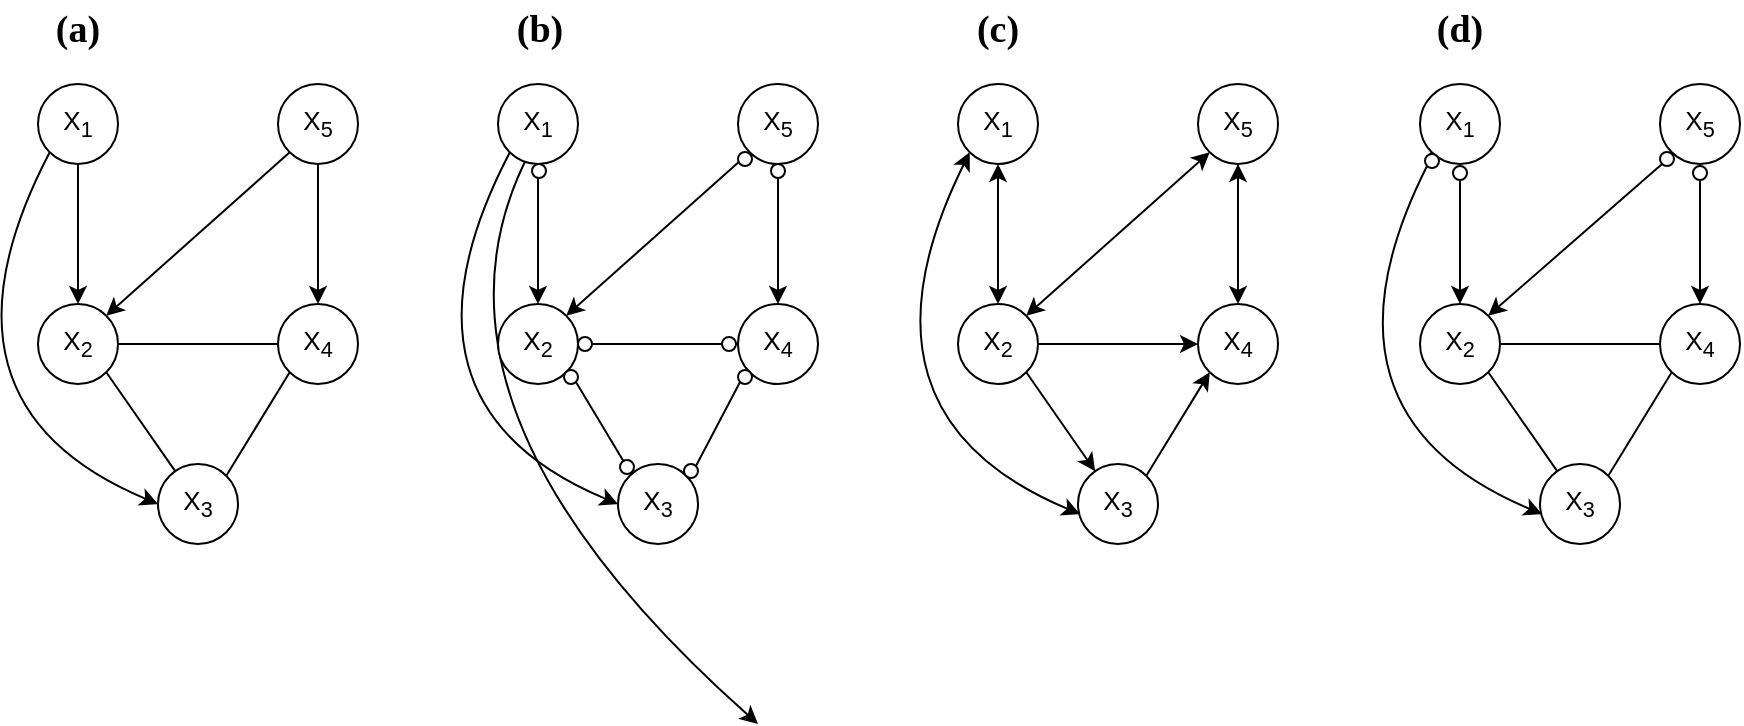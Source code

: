<mxfile version="21.0.6" type="device"><diagram name="Page-1" id="TkfGHsq6cDzKybi4FBzi"><mxGraphModel dx="957" dy="691" grid="1" gridSize="10" guides="1" tooltips="1" connect="1" arrows="1" fold="1" page="1" pageScale="1" pageWidth="850" pageHeight="1100" math="0" shadow="0"><root><mxCell id="0"/><mxCell id="1" parent="0"/><mxCell id="zRC9R8D8jDsnvR1t2gKb-1" style="edgeStyle=orthogonalEdgeStyle;rounded=0;orthogonalLoop=1;jettySize=auto;html=1;exitX=0.5;exitY=1;exitDx=0;exitDy=0;startArrow=none;startFill=0;" edge="1" parent="1" source="zRC9R8D8jDsnvR1t2gKb-4"><mxGeometry relative="1" as="geometry"><mxPoint x="100" y="310" as="targetPoint"/></mxGeometry></mxCell><mxCell id="zRC9R8D8jDsnvR1t2gKb-2" value="&lt;font style=&quot;font-size: 13px;&quot;&gt;X&lt;sub&gt;5&lt;/sub&gt;&lt;/font&gt;" style="ellipse;whiteSpace=wrap;html=1;aspect=fixed;direction=east;" vertex="1" parent="1"><mxGeometry x="200" y="200" width="40" height="40" as="geometry"/></mxCell><mxCell id="zRC9R8D8jDsnvR1t2gKb-3" value="" style="endArrow=classic;html=1;rounded=0;exitX=0.5;exitY=1;exitDx=0;exitDy=0;entryX=0.5;entryY=0;entryDx=0;entryDy=0;" edge="1" parent="1" source="zRC9R8D8jDsnvR1t2gKb-2" target="zRC9R8D8jDsnvR1t2gKb-6"><mxGeometry width="50" height="50" relative="1" as="geometry"><mxPoint x="250" y="410" as="sourcePoint"/><mxPoint x="300" y="360" as="targetPoint"/></mxGeometry></mxCell><mxCell id="zRC9R8D8jDsnvR1t2gKb-4" value="&lt;font style=&quot;font-size: 13px;&quot;&gt;X&lt;sub&gt;1&lt;/sub&gt;&lt;/font&gt;" style="ellipse;whiteSpace=wrap;html=1;aspect=fixed;direction=east;" vertex="1" parent="1"><mxGeometry x="80" y="200" width="40" height="40" as="geometry"/></mxCell><mxCell id="zRC9R8D8jDsnvR1t2gKb-5" value="&lt;font style=&quot;font-size: 13px;&quot;&gt;X&lt;sub&gt;2&lt;/sub&gt;&lt;/font&gt;" style="ellipse;whiteSpace=wrap;html=1;aspect=fixed;direction=east;" vertex="1" parent="1"><mxGeometry x="80" y="310" width="40" height="40" as="geometry"/></mxCell><mxCell id="zRC9R8D8jDsnvR1t2gKb-6" value="&lt;font style=&quot;font-size: 13px;&quot;&gt;X&lt;sub&gt;4&lt;/sub&gt;&lt;/font&gt;" style="ellipse;whiteSpace=wrap;html=1;aspect=fixed;direction=east;" vertex="1" parent="1"><mxGeometry x="200" y="310" width="40" height="40" as="geometry"/></mxCell><mxCell id="zRC9R8D8jDsnvR1t2gKb-7" value="&lt;font style=&quot;font-size: 13px;&quot;&gt;X&lt;sub&gt;3&lt;/sub&gt;&lt;/font&gt;" style="ellipse;whiteSpace=wrap;html=1;aspect=fixed;direction=east;" vertex="1" parent="1"><mxGeometry x="140" y="390" width="40" height="40" as="geometry"/></mxCell><mxCell id="zRC9R8D8jDsnvR1t2gKb-8" value="" style="endArrow=none;html=1;rounded=0;exitX=1;exitY=0;exitDx=0;exitDy=0;entryX=0;entryY=1;entryDx=0;entryDy=0;endFill=0;" edge="1" parent="1" source="zRC9R8D8jDsnvR1t2gKb-7" target="zRC9R8D8jDsnvR1t2gKb-6"><mxGeometry width="50" height="50" relative="1" as="geometry"><mxPoint x="240" y="410" as="sourcePoint"/><mxPoint x="290" y="360" as="targetPoint"/></mxGeometry></mxCell><mxCell id="zRC9R8D8jDsnvR1t2gKb-9" value="" style="endArrow=none;html=1;rounded=0;exitX=1;exitY=1;exitDx=0;exitDy=0;endFill=0;" edge="1" parent="1" source="zRC9R8D8jDsnvR1t2gKb-5" target="zRC9R8D8jDsnvR1t2gKb-7"><mxGeometry width="50" height="50" relative="1" as="geometry"><mxPoint x="160" y="370" as="sourcePoint"/><mxPoint x="290" y="360" as="targetPoint"/></mxGeometry></mxCell><mxCell id="zRC9R8D8jDsnvR1t2gKb-10" value="" style="endArrow=none;html=1;rounded=0;exitX=0;exitY=0.5;exitDx=0;exitDy=0;entryX=1;entryY=0.5;entryDx=0;entryDy=0;endFill=0;" edge="1" parent="1" source="zRC9R8D8jDsnvR1t2gKb-6" target="zRC9R8D8jDsnvR1t2gKb-5"><mxGeometry width="50" height="50" relative="1" as="geometry"><mxPoint x="250" y="410" as="sourcePoint"/><mxPoint x="300" y="360" as="targetPoint"/></mxGeometry></mxCell><mxCell id="zRC9R8D8jDsnvR1t2gKb-11" value="" style="endArrow=classic;html=1;rounded=0;exitX=0;exitY=1;exitDx=0;exitDy=0;entryX=1;entryY=0;entryDx=0;entryDy=0;" edge="1" parent="1" source="zRC9R8D8jDsnvR1t2gKb-2" target="zRC9R8D8jDsnvR1t2gKb-5"><mxGeometry width="50" height="50" relative="1" as="geometry"><mxPoint x="230" y="250" as="sourcePoint"/><mxPoint x="230" y="320" as="targetPoint"/></mxGeometry></mxCell><mxCell id="zRC9R8D8jDsnvR1t2gKb-12" value="" style="endArrow=none;startArrow=classic;html=1;curved=1;entryX=0;entryY=1;entryDx=0;entryDy=0;exitX=0;exitY=0.5;exitDx=0;exitDy=0;startFill=1;endFill=0;" edge="1" parent="1" source="zRC9R8D8jDsnvR1t2gKb-7" target="zRC9R8D8jDsnvR1t2gKb-4"><mxGeometry width="50" height="50" relative="1" as="geometry"><mxPoint x="200" y="520" as="sourcePoint"/><mxPoint x="250" y="470" as="targetPoint"/><Array as="points"><mxPoint x="20" y="360"/></Array></mxGeometry></mxCell><mxCell id="zRC9R8D8jDsnvR1t2gKb-24" value="" style="endArrow=none;startArrow=classic;html=1;curved=1;entryX=0;entryY=1;entryDx=0;entryDy=0;exitX=0;exitY=0.5;exitDx=0;exitDy=0;startFill=1;endFill=0;" edge="1" parent="1" source="zRC9R8D8jDsnvR1t2gKb-19"><mxGeometry width="50" height="50" relative="1" as="geometry"><mxPoint x="440" y="520" as="sourcePoint"/><mxPoint x="325.858" y="234.142" as="targetPoint"/><Array as="points"><mxPoint x="260" y="360"/></Array></mxGeometry></mxCell><mxCell id="zRC9R8D8jDsnvR1t2gKb-25" style="edgeStyle=orthogonalEdgeStyle;rounded=0;orthogonalLoop=1;jettySize=auto;html=1;exitX=0.5;exitY=1;exitDx=0;exitDy=0;startArrow=classic;startFill=1;" edge="1" parent="1" source="zRC9R8D8jDsnvR1t2gKb-28"><mxGeometry relative="1" as="geometry"><mxPoint x="560" y="310" as="targetPoint"/><mxPoint x="560" y="248" as="sourcePoint"/></mxGeometry></mxCell><mxCell id="zRC9R8D8jDsnvR1t2gKb-26" value="&lt;font style=&quot;font-size: 13px;&quot;&gt;X&lt;sub&gt;5&lt;/sub&gt;&lt;/font&gt;" style="ellipse;whiteSpace=wrap;html=1;aspect=fixed;direction=east;" vertex="1" parent="1"><mxGeometry x="660" y="200" width="40" height="40" as="geometry"/></mxCell><mxCell id="zRC9R8D8jDsnvR1t2gKb-27" value="" style="endArrow=classic;html=1;rounded=0;exitX=0.5;exitY=1;exitDx=0;exitDy=0;entryX=0.5;entryY=0;entryDx=0;entryDy=0;startArrow=classic;startFill=1;" edge="1" parent="1" source="zRC9R8D8jDsnvR1t2gKb-26" target="zRC9R8D8jDsnvR1t2gKb-30"><mxGeometry width="50" height="50" relative="1" as="geometry"><mxPoint x="680" y="248" as="sourcePoint"/><mxPoint x="760" y="360" as="targetPoint"/></mxGeometry></mxCell><mxCell id="zRC9R8D8jDsnvR1t2gKb-28" value="&lt;font style=&quot;font-size: 13px;&quot;&gt;X&lt;sub&gt;1&lt;/sub&gt;&lt;/font&gt;" style="ellipse;whiteSpace=wrap;html=1;aspect=fixed;direction=east;" vertex="1" parent="1"><mxGeometry x="540" y="200" width="40" height="40" as="geometry"/></mxCell><mxCell id="zRC9R8D8jDsnvR1t2gKb-29" value="&lt;font style=&quot;font-size: 13px;&quot;&gt;X&lt;sub&gt;2&lt;/sub&gt;&lt;/font&gt;" style="ellipse;whiteSpace=wrap;html=1;aspect=fixed;direction=east;" vertex="1" parent="1"><mxGeometry x="540" y="310" width="40" height="40" as="geometry"/></mxCell><mxCell id="zRC9R8D8jDsnvR1t2gKb-30" value="&lt;font style=&quot;font-size: 13px;&quot;&gt;X&lt;sub&gt;4&lt;/sub&gt;&lt;/font&gt;" style="ellipse;whiteSpace=wrap;html=1;aspect=fixed;direction=east;" vertex="1" parent="1"><mxGeometry x="660" y="310" width="40" height="40" as="geometry"/></mxCell><mxCell id="zRC9R8D8jDsnvR1t2gKb-31" value="&lt;font style=&quot;font-size: 13px;&quot;&gt;X&lt;sub&gt;3&lt;/sub&gt;&lt;/font&gt;" style="ellipse;whiteSpace=wrap;html=1;aspect=fixed;direction=east;" vertex="1" parent="1"><mxGeometry x="600" y="390" width="40" height="40" as="geometry"/></mxCell><mxCell id="zRC9R8D8jDsnvR1t2gKb-32" value="" style="endArrow=classic;html=1;rounded=0;exitX=1;exitY=0;exitDx=0;exitDy=0;entryX=0;entryY=1;entryDx=0;entryDy=0;endFill=1;" edge="1" parent="1" source="zRC9R8D8jDsnvR1t2gKb-31" target="zRC9R8D8jDsnvR1t2gKb-30"><mxGeometry width="50" height="50" relative="1" as="geometry"><mxPoint x="700" y="410" as="sourcePoint"/><mxPoint x="750" y="360" as="targetPoint"/></mxGeometry></mxCell><mxCell id="zRC9R8D8jDsnvR1t2gKb-33" value="" style="endArrow=classic;html=1;rounded=0;exitX=1;exitY=1;exitDx=0;exitDy=0;endFill=1;" edge="1" parent="1" source="zRC9R8D8jDsnvR1t2gKb-29" target="zRC9R8D8jDsnvR1t2gKb-31"><mxGeometry width="50" height="50" relative="1" as="geometry"><mxPoint x="620" y="370" as="sourcePoint"/><mxPoint x="750" y="360" as="targetPoint"/></mxGeometry></mxCell><mxCell id="zRC9R8D8jDsnvR1t2gKb-34" value="" style="endArrow=none;html=1;rounded=0;exitX=0;exitY=0.5;exitDx=0;exitDy=0;entryX=1;entryY=0.5;entryDx=0;entryDy=0;endFill=0;startArrow=classic;startFill=1;" edge="1" parent="1" source="zRC9R8D8jDsnvR1t2gKb-30" target="zRC9R8D8jDsnvR1t2gKb-29"><mxGeometry width="50" height="50" relative="1" as="geometry"><mxPoint x="710" y="410" as="sourcePoint"/><mxPoint x="760" y="360" as="targetPoint"/></mxGeometry></mxCell><mxCell id="zRC9R8D8jDsnvR1t2gKb-35" value="" style="endArrow=classic;html=1;rounded=0;exitX=0;exitY=1;exitDx=0;exitDy=0;entryX=1;entryY=0;entryDx=0;entryDy=0;startArrow=classic;startFill=1;" edge="1" parent="1" source="zRC9R8D8jDsnvR1t2gKb-26" target="zRC9R8D8jDsnvR1t2gKb-29"><mxGeometry width="50" height="50" relative="1" as="geometry"><mxPoint x="661.025" y="239.975" as="sourcePoint"/><mxPoint x="690" y="320" as="targetPoint"/></mxGeometry></mxCell><mxCell id="zRC9R8D8jDsnvR1t2gKb-40" style="edgeStyle=orthogonalEdgeStyle;rounded=0;orthogonalLoop=1;jettySize=auto;html=1;exitX=0.5;exitY=1;exitDx=0;exitDy=0;startArrow=none;startFill=0;" edge="1" parent="1" source="zRC9R8D8jDsnvR1t2gKb-43"><mxGeometry relative="1" as="geometry"><mxPoint x="330" y="310" as="targetPoint"/></mxGeometry></mxCell><mxCell id="zRC9R8D8jDsnvR1t2gKb-41" value="&lt;font style=&quot;font-size: 13px;&quot;&gt;X&lt;sub&gt;5&lt;/sub&gt;&lt;/font&gt;" style="ellipse;whiteSpace=wrap;html=1;aspect=fixed;direction=east;" vertex="1" parent="1"><mxGeometry x="430" y="200" width="40" height="40" as="geometry"/></mxCell><mxCell id="zRC9R8D8jDsnvR1t2gKb-42" value="" style="endArrow=classic;html=1;rounded=0;exitX=0.5;exitY=1;exitDx=0;exitDy=0;entryX=0.5;entryY=0;entryDx=0;entryDy=0;startArrow=none;" edge="1" parent="1" source="zRC9R8D8jDsnvR1t2gKb-83" target="zRC9R8D8jDsnvR1t2gKb-45"><mxGeometry width="50" height="50" relative="1" as="geometry"><mxPoint x="480" y="410" as="sourcePoint"/><mxPoint x="530" y="360" as="targetPoint"/></mxGeometry></mxCell><mxCell id="zRC9R8D8jDsnvR1t2gKb-43" value="&lt;font style=&quot;font-size: 13px;&quot;&gt;X&lt;sub&gt;1&lt;/sub&gt;&lt;/font&gt;" style="ellipse;whiteSpace=wrap;html=1;aspect=fixed;direction=east;" vertex="1" parent="1"><mxGeometry x="310" y="200" width="40" height="40" as="geometry"/></mxCell><mxCell id="zRC9R8D8jDsnvR1t2gKb-44" value="&lt;font style=&quot;font-size: 13px;&quot;&gt;X&lt;sub&gt;2&lt;/sub&gt;&lt;/font&gt;" style="ellipse;whiteSpace=wrap;html=1;aspect=fixed;direction=east;" vertex="1" parent="1"><mxGeometry x="310" y="310" width="40" height="40" as="geometry"/></mxCell><mxCell id="zRC9R8D8jDsnvR1t2gKb-45" value="&lt;font style=&quot;font-size: 13px;&quot;&gt;X&lt;sub&gt;4&lt;/sub&gt;&lt;/font&gt;" style="ellipse;whiteSpace=wrap;html=1;aspect=fixed;direction=east;" vertex="1" parent="1"><mxGeometry x="430" y="310" width="40" height="40" as="geometry"/></mxCell><mxCell id="zRC9R8D8jDsnvR1t2gKb-46" value="&lt;font style=&quot;font-size: 13px;&quot;&gt;X&lt;sub&gt;3&lt;/sub&gt;&lt;/font&gt;" style="ellipse;whiteSpace=wrap;html=1;aspect=fixed;direction=east;" vertex="1" parent="1"><mxGeometry x="370" y="390" width="40" height="40" as="geometry"/></mxCell><mxCell id="zRC9R8D8jDsnvR1t2gKb-47" value="" style="endArrow=none;html=1;rounded=0;exitX=1;exitY=0;exitDx=0;exitDy=0;entryX=0;entryY=1;entryDx=0;entryDy=0;endFill=0;startArrow=none;startFill=0;" edge="1" parent="1" source="zRC9R8D8jDsnvR1t2gKb-73" target="zRC9R8D8jDsnvR1t2gKb-45"><mxGeometry width="50" height="50" relative="1" as="geometry"><mxPoint x="470" y="410" as="sourcePoint"/><mxPoint x="520" y="360" as="targetPoint"/></mxGeometry></mxCell><mxCell id="zRC9R8D8jDsnvR1t2gKb-48" value="" style="endArrow=none;html=1;rounded=0;exitX=1;exitY=1;exitDx=0;exitDy=0;endFill=0;startArrow=none;startFill=0;" edge="1" parent="1" source="zRC9R8D8jDsnvR1t2gKb-76" target="zRC9R8D8jDsnvR1t2gKb-46"><mxGeometry width="50" height="50" relative="1" as="geometry"><mxPoint x="390" y="370" as="sourcePoint"/><mxPoint x="520" y="360" as="targetPoint"/></mxGeometry></mxCell><mxCell id="zRC9R8D8jDsnvR1t2gKb-49" value="" style="endArrow=none;html=1;rounded=0;exitX=0;exitY=0.5;exitDx=0;exitDy=0;entryX=1;entryY=0.5;entryDx=0;entryDy=0;endFill=0;startArrow=none;startFill=0;" edge="1" parent="1" source="zRC9R8D8jDsnvR1t2gKb-51" target="zRC9R8D8jDsnvR1t2gKb-44"><mxGeometry width="50" height="50" relative="1" as="geometry"><mxPoint x="480" y="410" as="sourcePoint"/><mxPoint x="530" y="360" as="targetPoint"/></mxGeometry></mxCell><mxCell id="zRC9R8D8jDsnvR1t2gKb-50" value="" style="endArrow=classic;html=1;rounded=0;exitX=0;exitY=1;exitDx=0;exitDy=0;entryX=1;entryY=0;entryDx=0;entryDy=0;" edge="1" parent="1" source="zRC9R8D8jDsnvR1t2gKb-41" target="zRC9R8D8jDsnvR1t2gKb-44"><mxGeometry width="50" height="50" relative="1" as="geometry"><mxPoint x="460" y="250" as="sourcePoint"/><mxPoint x="460" y="320" as="targetPoint"/></mxGeometry></mxCell><mxCell id="zRC9R8D8jDsnvR1t2gKb-52" value="" style="ellipse;whiteSpace=wrap;html=1;aspect=fixed;" vertex="1" parent="1"><mxGeometry x="430" y="234" width="7" height="7" as="geometry"/></mxCell><mxCell id="zRC9R8D8jDsnvR1t2gKb-53" value="" style="ellipse;whiteSpace=wrap;html=1;aspect=fixed;" vertex="1" parent="1"><mxGeometry x="327" y="240" width="7" height="7" as="geometry"/></mxCell><mxCell id="zRC9R8D8jDsnvR1t2gKb-54" value="" style="endArrow=none;html=1;rounded=0;exitX=0;exitY=0.5;exitDx=0;exitDy=0;entryX=1;entryY=0.5;entryDx=0;entryDy=0;endFill=0;startArrow=none;startFill=0;" edge="1" parent="1" source="zRC9R8D8jDsnvR1t2gKb-69" target="zRC9R8D8jDsnvR1t2gKb-51"><mxGeometry width="50" height="50" relative="1" as="geometry"><mxPoint x="430" y="330" as="sourcePoint"/><mxPoint x="350" y="330" as="targetPoint"/></mxGeometry></mxCell><mxCell id="zRC9R8D8jDsnvR1t2gKb-51" value="" style="ellipse;whiteSpace=wrap;html=1;aspect=fixed;" vertex="1" parent="1"><mxGeometry x="350" y="326.5" width="7" height="7" as="geometry"/></mxCell><mxCell id="zRC9R8D8jDsnvR1t2gKb-70" value="" style="endArrow=none;html=1;rounded=0;exitX=0;exitY=0.5;exitDx=0;exitDy=0;entryX=1;entryY=0.5;entryDx=0;entryDy=0;endFill=0;startArrow=none;startFill=0;" edge="1" parent="1" source="zRC9R8D8jDsnvR1t2gKb-45" target="zRC9R8D8jDsnvR1t2gKb-69"><mxGeometry width="50" height="50" relative="1" as="geometry"><mxPoint x="430" y="330" as="sourcePoint"/><mxPoint x="357" y="330" as="targetPoint"/></mxGeometry></mxCell><mxCell id="zRC9R8D8jDsnvR1t2gKb-69" value="" style="ellipse;whiteSpace=wrap;html=1;aspect=fixed;" vertex="1" parent="1"><mxGeometry x="422" y="326.5" width="7" height="7" as="geometry"/></mxCell><mxCell id="zRC9R8D8jDsnvR1t2gKb-72" value="" style="endArrow=none;html=1;rounded=0;exitX=1;exitY=1;exitDx=0;exitDy=0;endFill=0;startArrow=none;startFill=0;" edge="1" parent="1" source="zRC9R8D8jDsnvR1t2gKb-44" target="zRC9R8D8jDsnvR1t2gKb-71"><mxGeometry width="50" height="50" relative="1" as="geometry"><mxPoint x="344" y="344" as="sourcePoint"/><mxPoint x="379" y="394" as="targetPoint"/></mxGeometry></mxCell><mxCell id="zRC9R8D8jDsnvR1t2gKb-71" value="" style="ellipse;whiteSpace=wrap;html=1;aspect=fixed;" vertex="1" parent="1"><mxGeometry x="343" y="343" width="7" height="7" as="geometry"/></mxCell><mxCell id="zRC9R8D8jDsnvR1t2gKb-74" value="" style="endArrow=none;html=1;rounded=0;exitX=1;exitY=0;exitDx=0;exitDy=0;entryX=0;entryY=1;entryDx=0;entryDy=0;endFill=0;startArrow=none;startFill=0;" edge="1" parent="1" source="zRC9R8D8jDsnvR1t2gKb-80" target="zRC9R8D8jDsnvR1t2gKb-73"><mxGeometry width="50" height="50" relative="1" as="geometry"><mxPoint x="404" y="396" as="sourcePoint"/><mxPoint x="436" y="344" as="targetPoint"/></mxGeometry></mxCell><mxCell id="zRC9R8D8jDsnvR1t2gKb-73" value="" style="ellipse;whiteSpace=wrap;html=1;aspect=fixed;" vertex="1" parent="1"><mxGeometry x="430" y="343" width="7" height="7" as="geometry"/></mxCell><mxCell id="zRC9R8D8jDsnvR1t2gKb-78" value="" style="endArrow=none;html=1;rounded=0;exitX=1;exitY=1;exitDx=0;exitDy=0;endFill=0;startArrow=none;startFill=0;" edge="1" parent="1" source="zRC9R8D8jDsnvR1t2gKb-71" target="zRC9R8D8jDsnvR1t2gKb-76"><mxGeometry width="50" height="50" relative="1" as="geometry"><mxPoint x="349" y="349" as="sourcePoint"/><mxPoint x="379" y="393" as="targetPoint"/></mxGeometry></mxCell><mxCell id="zRC9R8D8jDsnvR1t2gKb-76" value="" style="ellipse;whiteSpace=wrap;html=1;aspect=fixed;" vertex="1" parent="1"><mxGeometry x="371" y="388" width="7" height="7" as="geometry"/></mxCell><mxCell id="zRC9R8D8jDsnvR1t2gKb-81" value="" style="endArrow=none;html=1;rounded=0;exitX=1;exitY=0;exitDx=0;exitDy=0;entryX=0;entryY=1;entryDx=0;entryDy=0;endFill=0;startArrow=none;startFill=0;" edge="1" parent="1" source="zRC9R8D8jDsnvR1t2gKb-46" target="zRC9R8D8jDsnvR1t2gKb-80"><mxGeometry width="50" height="50" relative="1" as="geometry"><mxPoint x="404" y="396" as="sourcePoint"/><mxPoint x="431" y="349" as="targetPoint"/></mxGeometry></mxCell><mxCell id="zRC9R8D8jDsnvR1t2gKb-80" value="" style="ellipse;whiteSpace=wrap;html=1;aspect=fixed;" vertex="1" parent="1"><mxGeometry x="403" y="390" width="7" height="7" as="geometry"/></mxCell><mxCell id="zRC9R8D8jDsnvR1t2gKb-82" value="" style="endArrow=none;startArrow=classic;html=1;curved=1;entryX=0;entryY=1;entryDx=0;entryDy=0;exitX=0;exitY=0.5;exitDx=0;exitDy=0;startFill=1;endFill=0;" edge="1" parent="1"><mxGeometry width="50" height="50" relative="1" as="geometry"><mxPoint x="370" y="410" as="sourcePoint"/><mxPoint x="316" y="234" as="targetPoint"/><Array as="points"><mxPoint x="250" y="360"/></Array></mxGeometry></mxCell><mxCell id="zRC9R8D8jDsnvR1t2gKb-84" value="" style="endArrow=none;html=1;rounded=0;exitX=0.5;exitY=1;exitDx=0;exitDy=0;entryX=0.5;entryY=0;entryDx=0;entryDy=0;" edge="1" parent="1" source="zRC9R8D8jDsnvR1t2gKb-41" target="zRC9R8D8jDsnvR1t2gKb-83"><mxGeometry width="50" height="50" relative="1" as="geometry"><mxPoint x="450" y="240" as="sourcePoint"/><mxPoint x="450" y="310" as="targetPoint"/></mxGeometry></mxCell><mxCell id="zRC9R8D8jDsnvR1t2gKb-83" value="" style="ellipse;whiteSpace=wrap;html=1;aspect=fixed;" vertex="1" parent="1"><mxGeometry x="446.5" y="240" width="7" height="7" as="geometry"/></mxCell><mxCell id="zRC9R8D8jDsnvR1t2gKb-91" value="" style="endArrow=none;html=1;rounded=0;exitX=0.5;exitY=1;exitDx=0;exitDy=0;entryX=0.5;entryY=0;entryDx=0;entryDy=0;" edge="1" parent="1" source="zRC9R8D8jDsnvR1t2gKb-26"><mxGeometry width="50" height="50" relative="1" as="geometry"><mxPoint x="680" y="240" as="sourcePoint"/><mxPoint x="680" y="241" as="targetPoint"/></mxGeometry></mxCell><mxCell id="zRC9R8D8jDsnvR1t2gKb-93" value="" style="endArrow=none;html=1;rounded=0;exitX=0;exitY=1;exitDx=0;exitDy=0;entryX=1;entryY=0;entryDx=0;entryDy=0;" edge="1" parent="1" source="zRC9R8D8jDsnvR1t2gKb-26"><mxGeometry width="50" height="50" relative="1" as="geometry"><mxPoint x="666" y="234" as="sourcePoint"/><mxPoint x="665.975" y="235.025" as="targetPoint"/></mxGeometry></mxCell><mxCell id="zRC9R8D8jDsnvR1t2gKb-94" value="&lt;b&gt;&lt;font face=&quot;Times New Roman&quot; style=&quot;font-size: 19px;&quot;&gt;(a)&lt;/font&gt;&lt;/b&gt;" style="text;html=1;strokeColor=none;fillColor=none;align=center;verticalAlign=middle;whiteSpace=wrap;rounded=0;fontSize=17;" vertex="1" parent="1"><mxGeometry x="70" y="158" width="60" height="30" as="geometry"/></mxCell><mxCell id="zRC9R8D8jDsnvR1t2gKb-95" value="&lt;b&gt;&lt;font face=&quot;Times New Roman&quot; style=&quot;font-size: 19px;&quot;&gt;(b)&lt;/font&gt;&lt;/b&gt;" style="text;html=1;strokeColor=none;fillColor=none;align=center;verticalAlign=middle;whiteSpace=wrap;rounded=0;fontSize=17;" vertex="1" parent="1"><mxGeometry x="300.5" y="158" width="60" height="30" as="geometry"/></mxCell><mxCell id="zRC9R8D8jDsnvR1t2gKb-96" value="&lt;b&gt;&lt;font face=&quot;Times New Roman&quot; style=&quot;font-size: 19px;&quot;&gt;(c)&lt;/font&gt;&lt;/b&gt;" style="text;html=1;strokeColor=none;fillColor=none;align=center;verticalAlign=middle;whiteSpace=wrap;rounded=0;fontSize=17;" vertex="1" parent="1"><mxGeometry x="530" y="158" width="60" height="30" as="geometry"/></mxCell><mxCell id="zRC9R8D8jDsnvR1t2gKb-119" value="" style="endArrow=classic;startArrow=classic;html=1;curved=1;exitX=0;exitY=0.5;exitDx=0;exitDy=0;startFill=1;endFill=1;entryX=0;entryY=1;entryDx=0;entryDy=0;" edge="1" parent="1" target="zRC9R8D8jDsnvR1t2gKb-28"><mxGeometry width="50" height="50" relative="1" as="geometry"><mxPoint x="601" y="415" as="sourcePoint"/><mxPoint x="550" y="230" as="targetPoint"/><Array as="points"><mxPoint x="481" y="365"/></Array></mxGeometry></mxCell><mxCell id="zRC9R8D8jDsnvR1t2gKb-120" style="edgeStyle=orthogonalEdgeStyle;rounded=0;orthogonalLoop=1;jettySize=auto;html=1;exitX=0.5;exitY=1;exitDx=0;exitDy=0;startArrow=none;startFill=0;" edge="1" parent="1" source="zRC9R8D8jDsnvR1t2gKb-132"><mxGeometry relative="1" as="geometry"><mxPoint x="791" y="310" as="targetPoint"/></mxGeometry></mxCell><mxCell id="zRC9R8D8jDsnvR1t2gKb-121" value="&lt;font style=&quot;font-size: 13px;&quot;&gt;X&lt;sub&gt;5&lt;/sub&gt;&lt;/font&gt;" style="ellipse;whiteSpace=wrap;html=1;aspect=fixed;direction=east;" vertex="1" parent="1"><mxGeometry x="891" y="200" width="40" height="40" as="geometry"/></mxCell><mxCell id="zRC9R8D8jDsnvR1t2gKb-122" value="" style="endArrow=classic;html=1;rounded=0;exitX=0.5;exitY=1;exitDx=0;exitDy=0;entryX=0.5;entryY=0;entryDx=0;entryDy=0;startArrow=none;" edge="1" parent="1" source="zRC9R8D8jDsnvR1t2gKb-134" target="zRC9R8D8jDsnvR1t2gKb-125"><mxGeometry width="50" height="50" relative="1" as="geometry"><mxPoint x="941" y="410" as="sourcePoint"/><mxPoint x="991" y="360" as="targetPoint"/></mxGeometry></mxCell><mxCell id="zRC9R8D8jDsnvR1t2gKb-123" value="&lt;font style=&quot;font-size: 13px;&quot;&gt;X&lt;sub&gt;1&lt;/sub&gt;&lt;/font&gt;" style="ellipse;whiteSpace=wrap;html=1;aspect=fixed;direction=east;" vertex="1" parent="1"><mxGeometry x="771" y="200" width="40" height="40" as="geometry"/></mxCell><mxCell id="zRC9R8D8jDsnvR1t2gKb-124" value="&lt;font style=&quot;font-size: 13px;&quot;&gt;X&lt;sub&gt;2&lt;/sub&gt;&lt;/font&gt;" style="ellipse;whiteSpace=wrap;html=1;aspect=fixed;direction=east;" vertex="1" parent="1"><mxGeometry x="771" y="310" width="40" height="40" as="geometry"/></mxCell><mxCell id="zRC9R8D8jDsnvR1t2gKb-125" value="&lt;font style=&quot;font-size: 13px;&quot;&gt;X&lt;sub&gt;4&lt;/sub&gt;&lt;/font&gt;" style="ellipse;whiteSpace=wrap;html=1;aspect=fixed;direction=east;" vertex="1" parent="1"><mxGeometry x="891" y="310" width="40" height="40" as="geometry"/></mxCell><mxCell id="zRC9R8D8jDsnvR1t2gKb-126" value="&lt;font style=&quot;font-size: 13px;&quot;&gt;X&lt;sub&gt;3&lt;/sub&gt;&lt;/font&gt;" style="ellipse;whiteSpace=wrap;html=1;aspect=fixed;direction=east;" vertex="1" parent="1"><mxGeometry x="831" y="390" width="40" height="40" as="geometry"/></mxCell><mxCell id="zRC9R8D8jDsnvR1t2gKb-127" value="" style="endArrow=none;html=1;rounded=0;exitX=1;exitY=0;exitDx=0;exitDy=0;entryX=0;entryY=1;entryDx=0;entryDy=0;endFill=0;" edge="1" parent="1" source="zRC9R8D8jDsnvR1t2gKb-126" target="zRC9R8D8jDsnvR1t2gKb-125"><mxGeometry width="50" height="50" relative="1" as="geometry"><mxPoint x="931" y="410" as="sourcePoint"/><mxPoint x="981" y="360" as="targetPoint"/></mxGeometry></mxCell><mxCell id="zRC9R8D8jDsnvR1t2gKb-128" value="" style="endArrow=none;html=1;rounded=0;exitX=1;exitY=1;exitDx=0;exitDy=0;endFill=0;" edge="1" parent="1" source="zRC9R8D8jDsnvR1t2gKb-124" target="zRC9R8D8jDsnvR1t2gKb-126"><mxGeometry width="50" height="50" relative="1" as="geometry"><mxPoint x="851" y="370" as="sourcePoint"/><mxPoint x="981" y="360" as="targetPoint"/></mxGeometry></mxCell><mxCell id="zRC9R8D8jDsnvR1t2gKb-129" value="" style="endArrow=none;html=1;rounded=0;exitX=0;exitY=0.5;exitDx=0;exitDy=0;entryX=1;entryY=0.5;entryDx=0;entryDy=0;endFill=0;" edge="1" parent="1" source="zRC9R8D8jDsnvR1t2gKb-125" target="zRC9R8D8jDsnvR1t2gKb-124"><mxGeometry width="50" height="50" relative="1" as="geometry"><mxPoint x="941" y="410" as="sourcePoint"/><mxPoint x="991" y="360" as="targetPoint"/></mxGeometry></mxCell><mxCell id="zRC9R8D8jDsnvR1t2gKb-130" value="" style="endArrow=classic;html=1;rounded=0;exitX=0;exitY=1;exitDx=0;exitDy=0;entryX=1;entryY=0;entryDx=0;entryDy=0;startArrow=none;" edge="1" parent="1" source="zRC9R8D8jDsnvR1t2gKb-136" target="zRC9R8D8jDsnvR1t2gKb-124"><mxGeometry width="50" height="50" relative="1" as="geometry"><mxPoint x="921" y="250" as="sourcePoint"/><mxPoint x="921" y="320" as="targetPoint"/></mxGeometry></mxCell><mxCell id="zRC9R8D8jDsnvR1t2gKb-131" value="" style="endArrow=none;startArrow=none;html=1;curved=1;entryX=0;entryY=1;entryDx=0;entryDy=0;exitX=0;exitY=0.5;exitDx=0;exitDy=0;startFill=1;endFill=0;" edge="1" parent="1" source="zRC9R8D8jDsnvR1t2gKb-140" target="zRC9R8D8jDsnvR1t2gKb-123"><mxGeometry width="50" height="50" relative="1" as="geometry"><mxPoint x="891" y="520" as="sourcePoint"/><mxPoint x="941" y="470" as="targetPoint"/><Array as="points"/></mxGeometry></mxCell><mxCell id="zRC9R8D8jDsnvR1t2gKb-132" value="" style="ellipse;whiteSpace=wrap;html=1;aspect=fixed;" vertex="1" parent="1"><mxGeometry x="787.5" y="241" width="7" height="7" as="geometry"/></mxCell><mxCell id="zRC9R8D8jDsnvR1t2gKb-133" value="" style="endArrow=none;html=1;rounded=0;exitX=0.5;exitY=1;exitDx=0;exitDy=0;entryX=0.5;entryY=0;entryDx=0;entryDy=0;" edge="1" parent="1" source="zRC9R8D8jDsnvR1t2gKb-121" target="zRC9R8D8jDsnvR1t2gKb-134"><mxGeometry width="50" height="50" relative="1" as="geometry"><mxPoint x="911" y="240" as="sourcePoint"/><mxPoint x="911" y="310" as="targetPoint"/></mxGeometry></mxCell><mxCell id="zRC9R8D8jDsnvR1t2gKb-134" value="" style="ellipse;whiteSpace=wrap;html=1;aspect=fixed;" vertex="1" parent="1"><mxGeometry x="907.5" y="241" width="7" height="7" as="geometry"/></mxCell><mxCell id="zRC9R8D8jDsnvR1t2gKb-135" value="" style="endArrow=none;html=1;rounded=0;exitX=0;exitY=1;exitDx=0;exitDy=0;entryX=1;entryY=0;entryDx=0;entryDy=0;" edge="1" parent="1" source="zRC9R8D8jDsnvR1t2gKb-121" target="zRC9R8D8jDsnvR1t2gKb-136"><mxGeometry width="50" height="50" relative="1" as="geometry"><mxPoint x="897" y="234" as="sourcePoint"/><mxPoint x="805" y="316" as="targetPoint"/></mxGeometry></mxCell><mxCell id="zRC9R8D8jDsnvR1t2gKb-136" value="" style="ellipse;whiteSpace=wrap;html=1;aspect=fixed;" vertex="1" parent="1"><mxGeometry x="891" y="234" width="7" height="7" as="geometry"/></mxCell><mxCell id="zRC9R8D8jDsnvR1t2gKb-137" value="&lt;b&gt;&lt;font face=&quot;Times New Roman&quot; style=&quot;font-size: 19px;&quot;&gt;(d)&lt;/font&gt;&lt;/b&gt;" style="text;html=1;strokeColor=none;fillColor=none;align=center;verticalAlign=middle;whiteSpace=wrap;rounded=0;fontSize=17;" vertex="1" parent="1"><mxGeometry x="761" y="158" width="60" height="30" as="geometry"/></mxCell><mxCell id="zRC9R8D8jDsnvR1t2gKb-138" value="" style="endArrow=none;startArrow=none;html=1;curved=1;entryX=0;entryY=1;entryDx=0;entryDy=0;exitX=0;exitY=0.5;exitDx=0;exitDy=0;startFill=1;endFill=0;" edge="1" parent="1" source="zRC9R8D8jDsnvR1t2gKb-140"><mxGeometry width="50" height="50" relative="1" as="geometry"><mxPoint x="832" y="415" as="sourcePoint"/><mxPoint x="778" y="239" as="targetPoint"/><Array as="points"/></mxGeometry></mxCell><mxCell id="zRC9R8D8jDsnvR1t2gKb-139" value="" style="endArrow=none;startArrow=classic;html=1;curved=1;entryX=0;entryY=1;entryDx=0;entryDy=0;exitX=0;exitY=0.5;exitDx=0;exitDy=0;startFill=1;endFill=0;" edge="1" parent="1" target="zRC9R8D8jDsnvR1t2gKb-140"><mxGeometry width="50" height="50" relative="1" as="geometry"><mxPoint x="832" y="415" as="sourcePoint"/><mxPoint x="778" y="239" as="targetPoint"/><Array as="points"><mxPoint x="712" y="365"/></Array></mxGeometry></mxCell><mxCell id="zRC9R8D8jDsnvR1t2gKb-140" value="" style="ellipse;whiteSpace=wrap;html=1;aspect=fixed;" vertex="1" parent="1"><mxGeometry x="773.5" y="235" width="7" height="7" as="geometry"/></mxCell></root></mxGraphModel></diagram></mxfile>